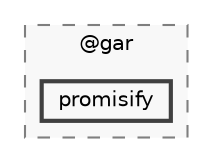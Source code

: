 digraph "backend/node_modules/@gar/promisify"
{
 // LATEX_PDF_SIZE
  bgcolor="transparent";
  edge [fontname=Helvetica,fontsize=10,labelfontname=Helvetica,labelfontsize=10];
  node [fontname=Helvetica,fontsize=10,shape=box,height=0.2,width=0.4];
  compound=true
  subgraph clusterdir_0b230f3386ec33c5181c52863b59bbca {
    graph [ bgcolor="#f8f8f8", pencolor="grey50", label="@gar", fontname=Helvetica,fontsize=10 style="filled,dashed", URL="dir_0b230f3386ec33c5181c52863b59bbca.html",tooltip=""]
  dir_9a18599925aaffb6789446436450e1f5 [label="promisify", fillcolor="#f8f8f8", color="grey25", style="filled,bold", URL="dir_9a18599925aaffb6789446436450e1f5.html",tooltip=""];
  }
}
